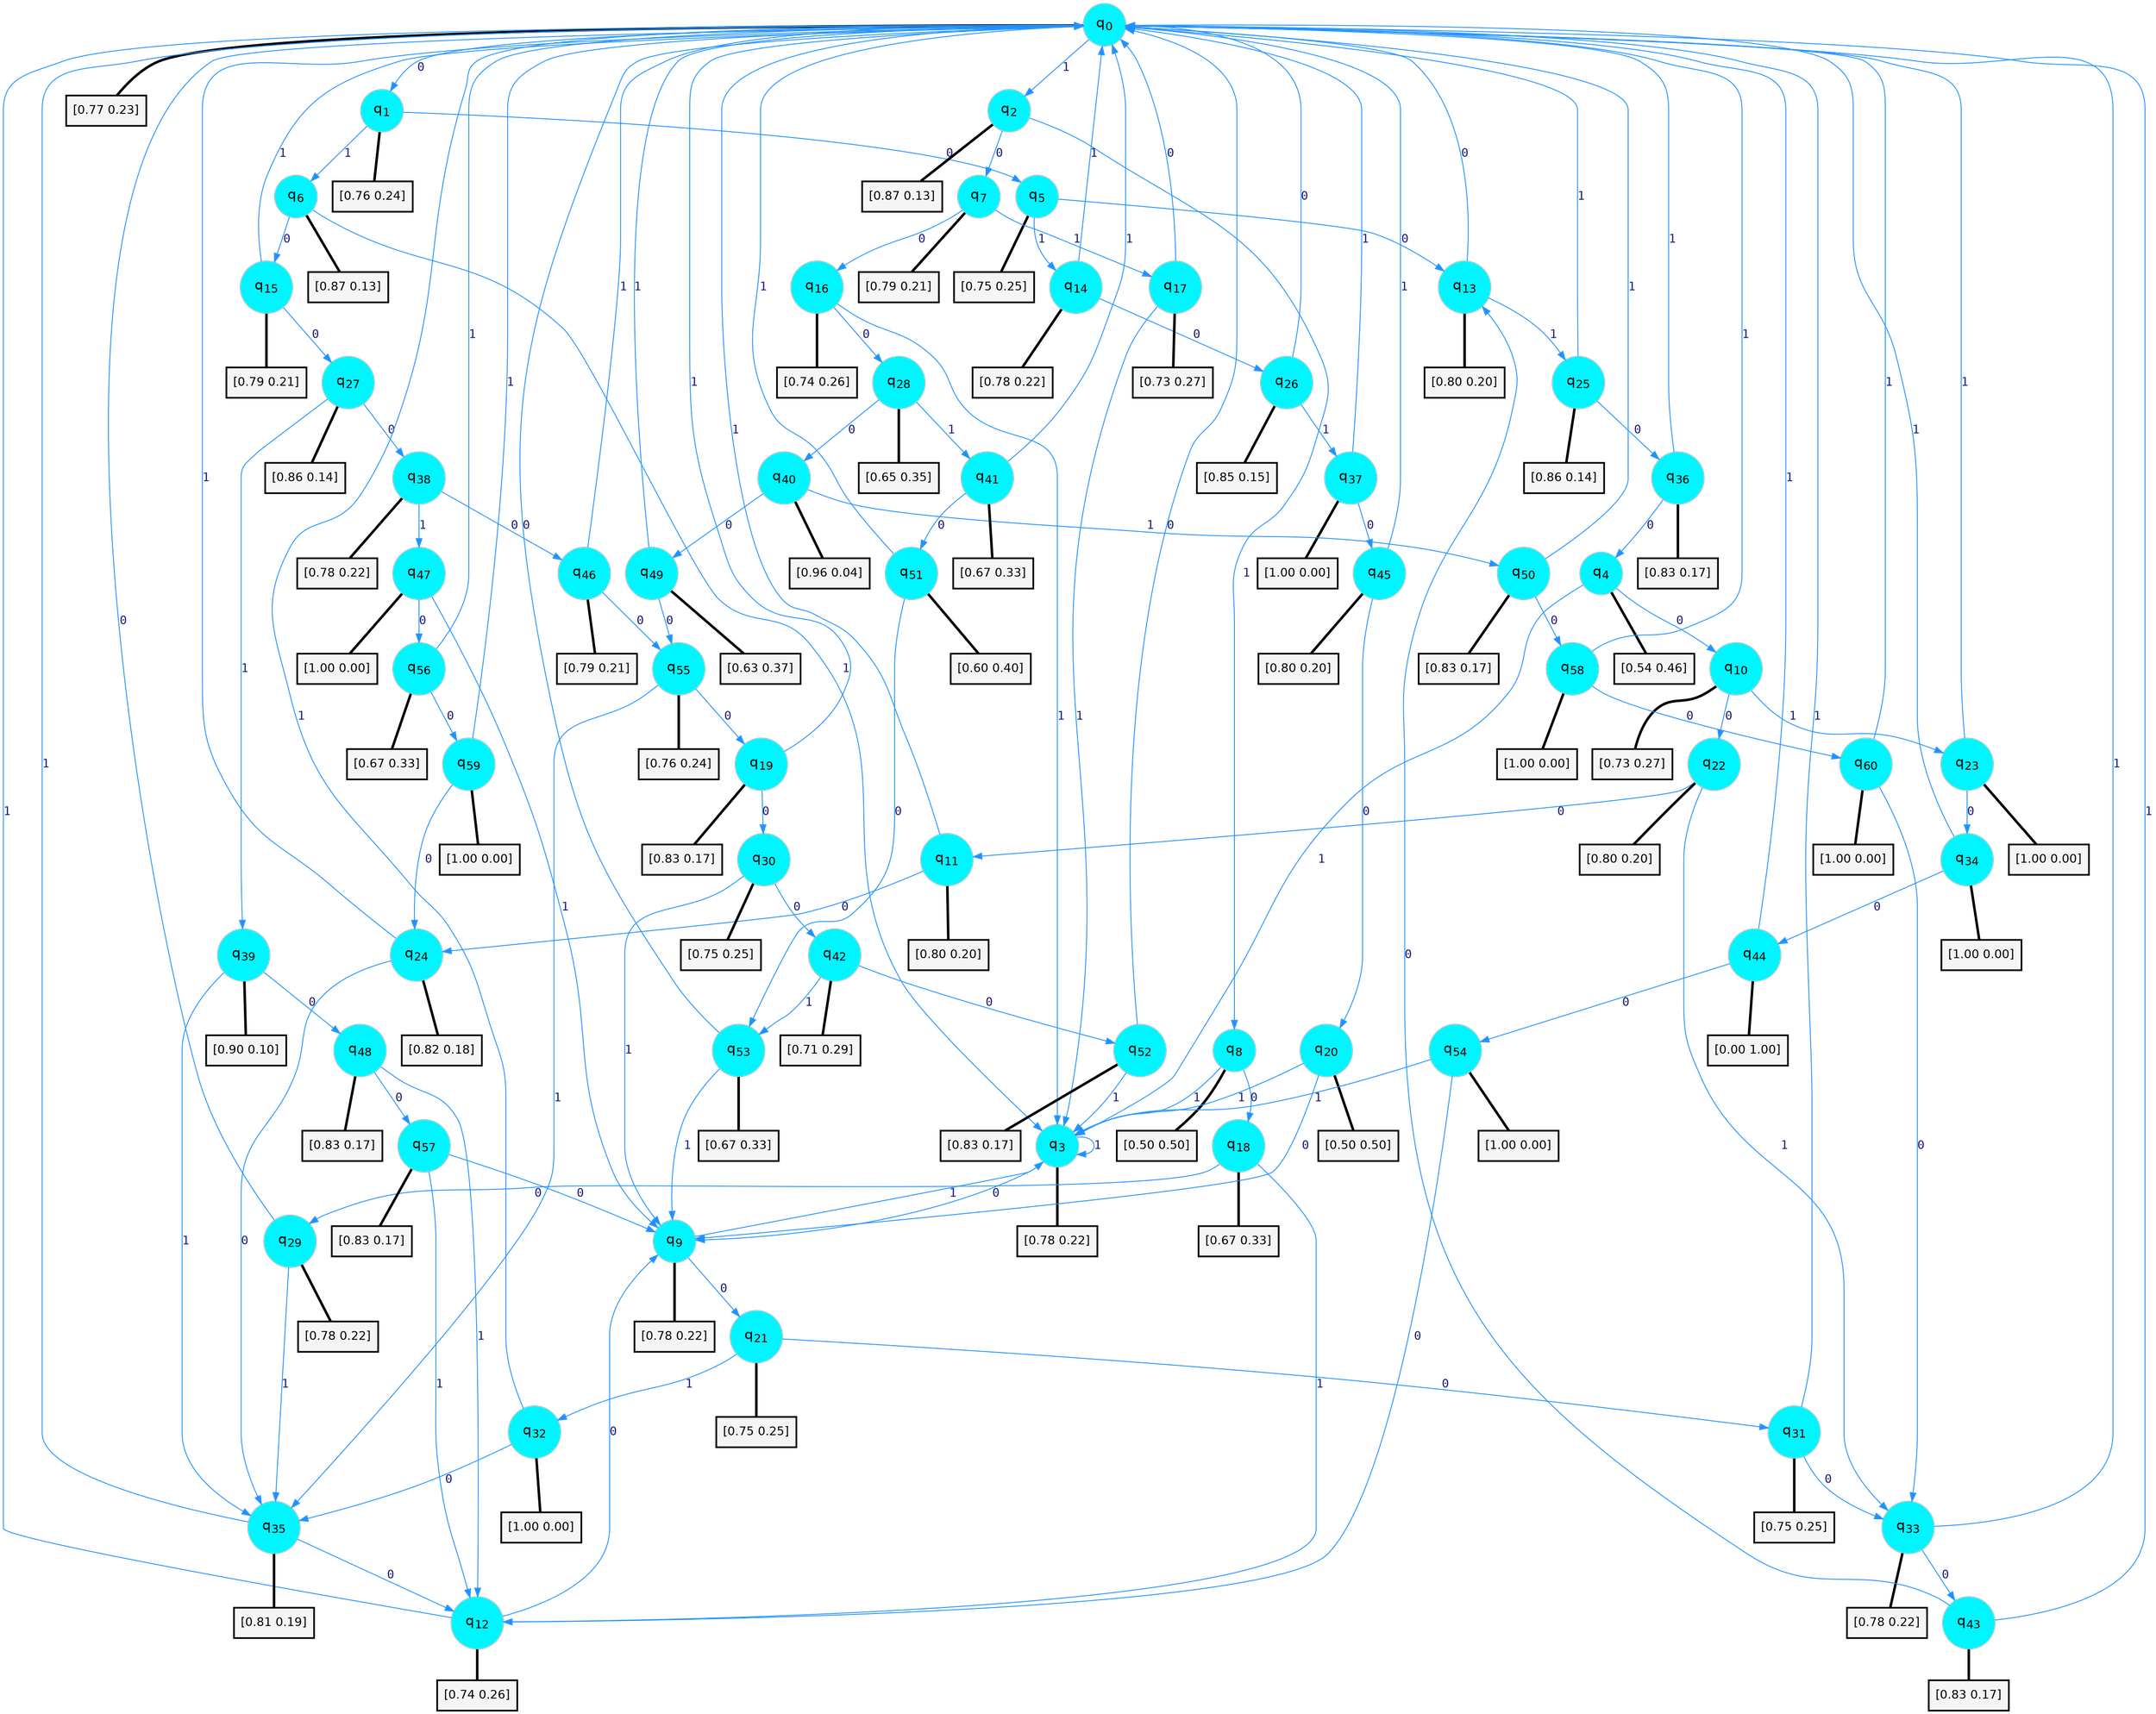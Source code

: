digraph G {
graph [
bgcolor=transparent, dpi=300, rankdir=TD, size="40,25"];
node [
color=gray, fillcolor=turquoise1, fontcolor=black, fontname=Helvetica, fontsize=16, fontweight=bold, shape=circle, style=filled];
edge [
arrowsize=1, color=dodgerblue1, fontcolor=midnightblue, fontname=courier, fontweight=bold, penwidth=1, style=solid, weight=20];
0[label=<q<SUB>0</SUB>>];
1[label=<q<SUB>1</SUB>>];
2[label=<q<SUB>2</SUB>>];
3[label=<q<SUB>3</SUB>>];
4[label=<q<SUB>4</SUB>>];
5[label=<q<SUB>5</SUB>>];
6[label=<q<SUB>6</SUB>>];
7[label=<q<SUB>7</SUB>>];
8[label=<q<SUB>8</SUB>>];
9[label=<q<SUB>9</SUB>>];
10[label=<q<SUB>10</SUB>>];
11[label=<q<SUB>11</SUB>>];
12[label=<q<SUB>12</SUB>>];
13[label=<q<SUB>13</SUB>>];
14[label=<q<SUB>14</SUB>>];
15[label=<q<SUB>15</SUB>>];
16[label=<q<SUB>16</SUB>>];
17[label=<q<SUB>17</SUB>>];
18[label=<q<SUB>18</SUB>>];
19[label=<q<SUB>19</SUB>>];
20[label=<q<SUB>20</SUB>>];
21[label=<q<SUB>21</SUB>>];
22[label=<q<SUB>22</SUB>>];
23[label=<q<SUB>23</SUB>>];
24[label=<q<SUB>24</SUB>>];
25[label=<q<SUB>25</SUB>>];
26[label=<q<SUB>26</SUB>>];
27[label=<q<SUB>27</SUB>>];
28[label=<q<SUB>28</SUB>>];
29[label=<q<SUB>29</SUB>>];
30[label=<q<SUB>30</SUB>>];
31[label=<q<SUB>31</SUB>>];
32[label=<q<SUB>32</SUB>>];
33[label=<q<SUB>33</SUB>>];
34[label=<q<SUB>34</SUB>>];
35[label=<q<SUB>35</SUB>>];
36[label=<q<SUB>36</SUB>>];
37[label=<q<SUB>37</SUB>>];
38[label=<q<SUB>38</SUB>>];
39[label=<q<SUB>39</SUB>>];
40[label=<q<SUB>40</SUB>>];
41[label=<q<SUB>41</SUB>>];
42[label=<q<SUB>42</SUB>>];
43[label=<q<SUB>43</SUB>>];
44[label=<q<SUB>44</SUB>>];
45[label=<q<SUB>45</SUB>>];
46[label=<q<SUB>46</SUB>>];
47[label=<q<SUB>47</SUB>>];
48[label=<q<SUB>48</SUB>>];
49[label=<q<SUB>49</SUB>>];
50[label=<q<SUB>50</SUB>>];
51[label=<q<SUB>51</SUB>>];
52[label=<q<SUB>52</SUB>>];
53[label=<q<SUB>53</SUB>>];
54[label=<q<SUB>54</SUB>>];
55[label=<q<SUB>55</SUB>>];
56[label=<q<SUB>56</SUB>>];
57[label=<q<SUB>57</SUB>>];
58[label=<q<SUB>58</SUB>>];
59[label=<q<SUB>59</SUB>>];
60[label=<q<SUB>60</SUB>>];
61[label="[0.77 0.23]", shape=box,fontcolor=black, fontname=Helvetica, fontsize=14, penwidth=2, fillcolor=whitesmoke,color=black];
62[label="[0.76 0.24]", shape=box,fontcolor=black, fontname=Helvetica, fontsize=14, penwidth=2, fillcolor=whitesmoke,color=black];
63[label="[0.87 0.13]", shape=box,fontcolor=black, fontname=Helvetica, fontsize=14, penwidth=2, fillcolor=whitesmoke,color=black];
64[label="[0.78 0.22]", shape=box,fontcolor=black, fontname=Helvetica, fontsize=14, penwidth=2, fillcolor=whitesmoke,color=black];
65[label="[0.54 0.46]", shape=box,fontcolor=black, fontname=Helvetica, fontsize=14, penwidth=2, fillcolor=whitesmoke,color=black];
66[label="[0.75 0.25]", shape=box,fontcolor=black, fontname=Helvetica, fontsize=14, penwidth=2, fillcolor=whitesmoke,color=black];
67[label="[0.87 0.13]", shape=box,fontcolor=black, fontname=Helvetica, fontsize=14, penwidth=2, fillcolor=whitesmoke,color=black];
68[label="[0.79 0.21]", shape=box,fontcolor=black, fontname=Helvetica, fontsize=14, penwidth=2, fillcolor=whitesmoke,color=black];
69[label="[0.50 0.50]", shape=box,fontcolor=black, fontname=Helvetica, fontsize=14, penwidth=2, fillcolor=whitesmoke,color=black];
70[label="[0.78 0.22]", shape=box,fontcolor=black, fontname=Helvetica, fontsize=14, penwidth=2, fillcolor=whitesmoke,color=black];
71[label="[0.73 0.27]", shape=box,fontcolor=black, fontname=Helvetica, fontsize=14, penwidth=2, fillcolor=whitesmoke,color=black];
72[label="[0.80 0.20]", shape=box,fontcolor=black, fontname=Helvetica, fontsize=14, penwidth=2, fillcolor=whitesmoke,color=black];
73[label="[0.74 0.26]", shape=box,fontcolor=black, fontname=Helvetica, fontsize=14, penwidth=2, fillcolor=whitesmoke,color=black];
74[label="[0.80 0.20]", shape=box,fontcolor=black, fontname=Helvetica, fontsize=14, penwidth=2, fillcolor=whitesmoke,color=black];
75[label="[0.78 0.22]", shape=box,fontcolor=black, fontname=Helvetica, fontsize=14, penwidth=2, fillcolor=whitesmoke,color=black];
76[label="[0.79 0.21]", shape=box,fontcolor=black, fontname=Helvetica, fontsize=14, penwidth=2, fillcolor=whitesmoke,color=black];
77[label="[0.74 0.26]", shape=box,fontcolor=black, fontname=Helvetica, fontsize=14, penwidth=2, fillcolor=whitesmoke,color=black];
78[label="[0.73 0.27]", shape=box,fontcolor=black, fontname=Helvetica, fontsize=14, penwidth=2, fillcolor=whitesmoke,color=black];
79[label="[0.67 0.33]", shape=box,fontcolor=black, fontname=Helvetica, fontsize=14, penwidth=2, fillcolor=whitesmoke,color=black];
80[label="[0.83 0.17]", shape=box,fontcolor=black, fontname=Helvetica, fontsize=14, penwidth=2, fillcolor=whitesmoke,color=black];
81[label="[0.50 0.50]", shape=box,fontcolor=black, fontname=Helvetica, fontsize=14, penwidth=2, fillcolor=whitesmoke,color=black];
82[label="[0.75 0.25]", shape=box,fontcolor=black, fontname=Helvetica, fontsize=14, penwidth=2, fillcolor=whitesmoke,color=black];
83[label="[0.80 0.20]", shape=box,fontcolor=black, fontname=Helvetica, fontsize=14, penwidth=2, fillcolor=whitesmoke,color=black];
84[label="[1.00 0.00]", shape=box,fontcolor=black, fontname=Helvetica, fontsize=14, penwidth=2, fillcolor=whitesmoke,color=black];
85[label="[0.82 0.18]", shape=box,fontcolor=black, fontname=Helvetica, fontsize=14, penwidth=2, fillcolor=whitesmoke,color=black];
86[label="[0.86 0.14]", shape=box,fontcolor=black, fontname=Helvetica, fontsize=14, penwidth=2, fillcolor=whitesmoke,color=black];
87[label="[0.85 0.15]", shape=box,fontcolor=black, fontname=Helvetica, fontsize=14, penwidth=2, fillcolor=whitesmoke,color=black];
88[label="[0.86 0.14]", shape=box,fontcolor=black, fontname=Helvetica, fontsize=14, penwidth=2, fillcolor=whitesmoke,color=black];
89[label="[0.65 0.35]", shape=box,fontcolor=black, fontname=Helvetica, fontsize=14, penwidth=2, fillcolor=whitesmoke,color=black];
90[label="[0.78 0.22]", shape=box,fontcolor=black, fontname=Helvetica, fontsize=14, penwidth=2, fillcolor=whitesmoke,color=black];
91[label="[0.75 0.25]", shape=box,fontcolor=black, fontname=Helvetica, fontsize=14, penwidth=2, fillcolor=whitesmoke,color=black];
92[label="[0.75 0.25]", shape=box,fontcolor=black, fontname=Helvetica, fontsize=14, penwidth=2, fillcolor=whitesmoke,color=black];
93[label="[1.00 0.00]", shape=box,fontcolor=black, fontname=Helvetica, fontsize=14, penwidth=2, fillcolor=whitesmoke,color=black];
94[label="[0.78 0.22]", shape=box,fontcolor=black, fontname=Helvetica, fontsize=14, penwidth=2, fillcolor=whitesmoke,color=black];
95[label="[1.00 0.00]", shape=box,fontcolor=black, fontname=Helvetica, fontsize=14, penwidth=2, fillcolor=whitesmoke,color=black];
96[label="[0.81 0.19]", shape=box,fontcolor=black, fontname=Helvetica, fontsize=14, penwidth=2, fillcolor=whitesmoke,color=black];
97[label="[0.83 0.17]", shape=box,fontcolor=black, fontname=Helvetica, fontsize=14, penwidth=2, fillcolor=whitesmoke,color=black];
98[label="[1.00 0.00]", shape=box,fontcolor=black, fontname=Helvetica, fontsize=14, penwidth=2, fillcolor=whitesmoke,color=black];
99[label="[0.78 0.22]", shape=box,fontcolor=black, fontname=Helvetica, fontsize=14, penwidth=2, fillcolor=whitesmoke,color=black];
100[label="[0.90 0.10]", shape=box,fontcolor=black, fontname=Helvetica, fontsize=14, penwidth=2, fillcolor=whitesmoke,color=black];
101[label="[0.96 0.04]", shape=box,fontcolor=black, fontname=Helvetica, fontsize=14, penwidth=2, fillcolor=whitesmoke,color=black];
102[label="[0.67 0.33]", shape=box,fontcolor=black, fontname=Helvetica, fontsize=14, penwidth=2, fillcolor=whitesmoke,color=black];
103[label="[0.71 0.29]", shape=box,fontcolor=black, fontname=Helvetica, fontsize=14, penwidth=2, fillcolor=whitesmoke,color=black];
104[label="[0.83 0.17]", shape=box,fontcolor=black, fontname=Helvetica, fontsize=14, penwidth=2, fillcolor=whitesmoke,color=black];
105[label="[0.00 1.00]", shape=box,fontcolor=black, fontname=Helvetica, fontsize=14, penwidth=2, fillcolor=whitesmoke,color=black];
106[label="[0.80 0.20]", shape=box,fontcolor=black, fontname=Helvetica, fontsize=14, penwidth=2, fillcolor=whitesmoke,color=black];
107[label="[0.79 0.21]", shape=box,fontcolor=black, fontname=Helvetica, fontsize=14, penwidth=2, fillcolor=whitesmoke,color=black];
108[label="[1.00 0.00]", shape=box,fontcolor=black, fontname=Helvetica, fontsize=14, penwidth=2, fillcolor=whitesmoke,color=black];
109[label="[0.83 0.17]", shape=box,fontcolor=black, fontname=Helvetica, fontsize=14, penwidth=2, fillcolor=whitesmoke,color=black];
110[label="[0.63 0.37]", shape=box,fontcolor=black, fontname=Helvetica, fontsize=14, penwidth=2, fillcolor=whitesmoke,color=black];
111[label="[0.83 0.17]", shape=box,fontcolor=black, fontname=Helvetica, fontsize=14, penwidth=2, fillcolor=whitesmoke,color=black];
112[label="[0.60 0.40]", shape=box,fontcolor=black, fontname=Helvetica, fontsize=14, penwidth=2, fillcolor=whitesmoke,color=black];
113[label="[0.83 0.17]", shape=box,fontcolor=black, fontname=Helvetica, fontsize=14, penwidth=2, fillcolor=whitesmoke,color=black];
114[label="[0.67 0.33]", shape=box,fontcolor=black, fontname=Helvetica, fontsize=14, penwidth=2, fillcolor=whitesmoke,color=black];
115[label="[1.00 0.00]", shape=box,fontcolor=black, fontname=Helvetica, fontsize=14, penwidth=2, fillcolor=whitesmoke,color=black];
116[label="[0.76 0.24]", shape=box,fontcolor=black, fontname=Helvetica, fontsize=14, penwidth=2, fillcolor=whitesmoke,color=black];
117[label="[0.67 0.33]", shape=box,fontcolor=black, fontname=Helvetica, fontsize=14, penwidth=2, fillcolor=whitesmoke,color=black];
118[label="[0.83 0.17]", shape=box,fontcolor=black, fontname=Helvetica, fontsize=14, penwidth=2, fillcolor=whitesmoke,color=black];
119[label="[1.00 0.00]", shape=box,fontcolor=black, fontname=Helvetica, fontsize=14, penwidth=2, fillcolor=whitesmoke,color=black];
120[label="[1.00 0.00]", shape=box,fontcolor=black, fontname=Helvetica, fontsize=14, penwidth=2, fillcolor=whitesmoke,color=black];
121[label="[1.00 0.00]", shape=box,fontcolor=black, fontname=Helvetica, fontsize=14, penwidth=2, fillcolor=whitesmoke,color=black];
0->1 [label=0];
0->2 [label=1];
0->61 [arrowhead=none, penwidth=3,color=black];
1->5 [label=0];
1->6 [label=1];
1->62 [arrowhead=none, penwidth=3,color=black];
2->7 [label=0];
2->8 [label=1];
2->63 [arrowhead=none, penwidth=3,color=black];
3->9 [label=0];
3->3 [label=1];
3->64 [arrowhead=none, penwidth=3,color=black];
4->10 [label=0];
4->3 [label=1];
4->65 [arrowhead=none, penwidth=3,color=black];
5->13 [label=0];
5->14 [label=1];
5->66 [arrowhead=none, penwidth=3,color=black];
6->15 [label=0];
6->3 [label=1];
6->67 [arrowhead=none, penwidth=3,color=black];
7->16 [label=0];
7->17 [label=1];
7->68 [arrowhead=none, penwidth=3,color=black];
8->18 [label=0];
8->3 [label=1];
8->69 [arrowhead=none, penwidth=3,color=black];
9->21 [label=0];
9->3 [label=1];
9->70 [arrowhead=none, penwidth=3,color=black];
10->22 [label=0];
10->23 [label=1];
10->71 [arrowhead=none, penwidth=3,color=black];
11->24 [label=0];
11->0 [label=1];
11->72 [arrowhead=none, penwidth=3,color=black];
12->9 [label=0];
12->0 [label=1];
12->73 [arrowhead=none, penwidth=3,color=black];
13->0 [label=0];
13->25 [label=1];
13->74 [arrowhead=none, penwidth=3,color=black];
14->26 [label=0];
14->0 [label=1];
14->75 [arrowhead=none, penwidth=3,color=black];
15->27 [label=0];
15->0 [label=1];
15->76 [arrowhead=none, penwidth=3,color=black];
16->28 [label=0];
16->3 [label=1];
16->77 [arrowhead=none, penwidth=3,color=black];
17->0 [label=0];
17->3 [label=1];
17->78 [arrowhead=none, penwidth=3,color=black];
18->29 [label=0];
18->12 [label=1];
18->79 [arrowhead=none, penwidth=3,color=black];
19->30 [label=0];
19->0 [label=1];
19->80 [arrowhead=none, penwidth=3,color=black];
20->9 [label=0];
20->3 [label=1];
20->81 [arrowhead=none, penwidth=3,color=black];
21->31 [label=0];
21->32 [label=1];
21->82 [arrowhead=none, penwidth=3,color=black];
22->11 [label=0];
22->33 [label=1];
22->83 [arrowhead=none, penwidth=3,color=black];
23->34 [label=0];
23->0 [label=1];
23->84 [arrowhead=none, penwidth=3,color=black];
24->35 [label=0];
24->0 [label=1];
24->85 [arrowhead=none, penwidth=3,color=black];
25->36 [label=0];
25->0 [label=1];
25->86 [arrowhead=none, penwidth=3,color=black];
26->0 [label=0];
26->37 [label=1];
26->87 [arrowhead=none, penwidth=3,color=black];
27->38 [label=0];
27->39 [label=1];
27->88 [arrowhead=none, penwidth=3,color=black];
28->40 [label=0];
28->41 [label=1];
28->89 [arrowhead=none, penwidth=3,color=black];
29->0 [label=0];
29->35 [label=1];
29->90 [arrowhead=none, penwidth=3,color=black];
30->42 [label=0];
30->9 [label=1];
30->91 [arrowhead=none, penwidth=3,color=black];
31->33 [label=0];
31->0 [label=1];
31->92 [arrowhead=none, penwidth=3,color=black];
32->35 [label=0];
32->0 [label=1];
32->93 [arrowhead=none, penwidth=3,color=black];
33->43 [label=0];
33->0 [label=1];
33->94 [arrowhead=none, penwidth=3,color=black];
34->44 [label=0];
34->0 [label=1];
34->95 [arrowhead=none, penwidth=3,color=black];
35->12 [label=0];
35->0 [label=1];
35->96 [arrowhead=none, penwidth=3,color=black];
36->4 [label=0];
36->0 [label=1];
36->97 [arrowhead=none, penwidth=3,color=black];
37->45 [label=0];
37->0 [label=1];
37->98 [arrowhead=none, penwidth=3,color=black];
38->46 [label=0];
38->47 [label=1];
38->99 [arrowhead=none, penwidth=3,color=black];
39->48 [label=0];
39->35 [label=1];
39->100 [arrowhead=none, penwidth=3,color=black];
40->49 [label=0];
40->50 [label=1];
40->101 [arrowhead=none, penwidth=3,color=black];
41->51 [label=0];
41->0 [label=1];
41->102 [arrowhead=none, penwidth=3,color=black];
42->52 [label=0];
42->53 [label=1];
42->103 [arrowhead=none, penwidth=3,color=black];
43->13 [label=0];
43->0 [label=1];
43->104 [arrowhead=none, penwidth=3,color=black];
44->54 [label=0];
44->0 [label=1];
44->105 [arrowhead=none, penwidth=3,color=black];
45->20 [label=0];
45->0 [label=1];
45->106 [arrowhead=none, penwidth=3,color=black];
46->55 [label=0];
46->0 [label=1];
46->107 [arrowhead=none, penwidth=3,color=black];
47->56 [label=0];
47->9 [label=1];
47->108 [arrowhead=none, penwidth=3,color=black];
48->57 [label=0];
48->12 [label=1];
48->109 [arrowhead=none, penwidth=3,color=black];
49->55 [label=0];
49->0 [label=1];
49->110 [arrowhead=none, penwidth=3,color=black];
50->58 [label=0];
50->0 [label=1];
50->111 [arrowhead=none, penwidth=3,color=black];
51->53 [label=0];
51->0 [label=1];
51->112 [arrowhead=none, penwidth=3,color=black];
52->0 [label=0];
52->3 [label=1];
52->113 [arrowhead=none, penwidth=3,color=black];
53->0 [label=0];
53->9 [label=1];
53->114 [arrowhead=none, penwidth=3,color=black];
54->12 [label=0];
54->3 [label=1];
54->115 [arrowhead=none, penwidth=3,color=black];
55->19 [label=0];
55->35 [label=1];
55->116 [arrowhead=none, penwidth=3,color=black];
56->59 [label=0];
56->0 [label=1];
56->117 [arrowhead=none, penwidth=3,color=black];
57->9 [label=0];
57->12 [label=1];
57->118 [arrowhead=none, penwidth=3,color=black];
58->60 [label=0];
58->0 [label=1];
58->119 [arrowhead=none, penwidth=3,color=black];
59->24 [label=0];
59->0 [label=1];
59->120 [arrowhead=none, penwidth=3,color=black];
60->33 [label=0];
60->0 [label=1];
60->121 [arrowhead=none, penwidth=3,color=black];
}
